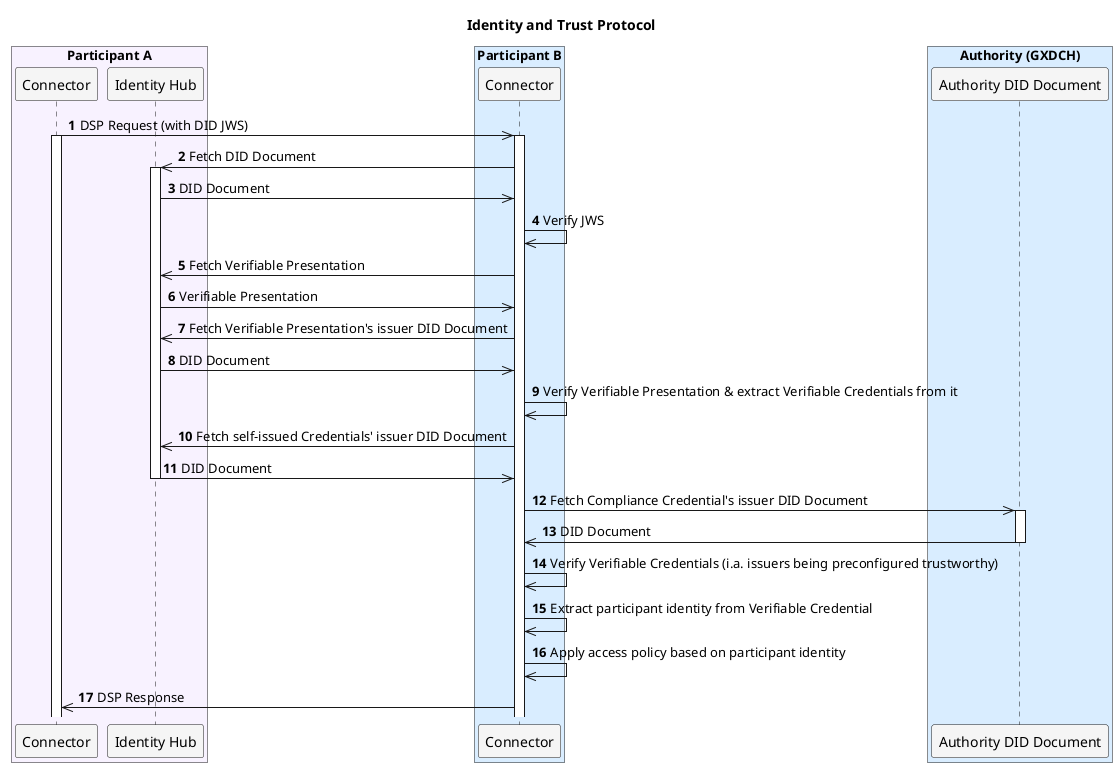 @startuml

skinParam NoteBackgroundColor WhiteSmoke
skinParam NoteFontColor Black
skinParam ParticipantBackgroundColor WhiteSmoke
skinParam ActorBackgroundColor WhiteSmoke
skinParam AgentBackgroundColor White
skinParam AgentBorderColor SkyBlue
skinparam shadowing false
skinparam BoxPadding 10

!define ConsumerColor f8f2ff
!define ProviderColor d9edff

autonumber

box "Participant A" #ConsumerColor
    participant A_C as "Connector"
    participant A_IH as "Identity Hub"
end box

box "Participant B" #ProviderColor
    participant B_C as "Connector"
end box

box "Authority (GXDCH)" #ProviderColor
    participant AUTH_DID as "Authority DID Document"
end box

title
 **Identity and Trust Protocol**
end title
autonumber 1

A_C ->> B_C : DSP Request (with DID JWS)
activate A_C
activate B_C
B_C ->> A_IH : Fetch DID Document
activate A_IH
A_IH ->> B_C : DID Document
B_C ->> B_C : Verify JWS
B_C ->> A_IH : Fetch Verifiable Presentation
A_IH ->> B_C : Verifiable Presentation
B_C ->> A_IH : Fetch Verifiable Presentation's issuer DID Document
A_IH ->> B_C : DID Document
B_C ->> B_C : Verify Verifiable Presentation & extract Verifiable Credentials from it
B_C ->> A_IH : Fetch self-issued Credentials' issuer DID Document
A_IH ->> B_C : DID Document
deactivate A_IH
B_C ->> AUTH_DID : Fetch Compliance Credential's issuer DID Document
activate AUTH_DID
AUTH_DID ->> B_C : DID Document
deactivate AUTH_DID
B_C ->> B_C : Verify Verifiable Credentials (i.a. issuers being preconfigured trustworthy)
B_C ->> B_C : Extract participant identity from Verifiable Credential
B_C ->> B_C : Apply access policy based on participant identity
B_C ->> A_C : DSP Response

@enduml